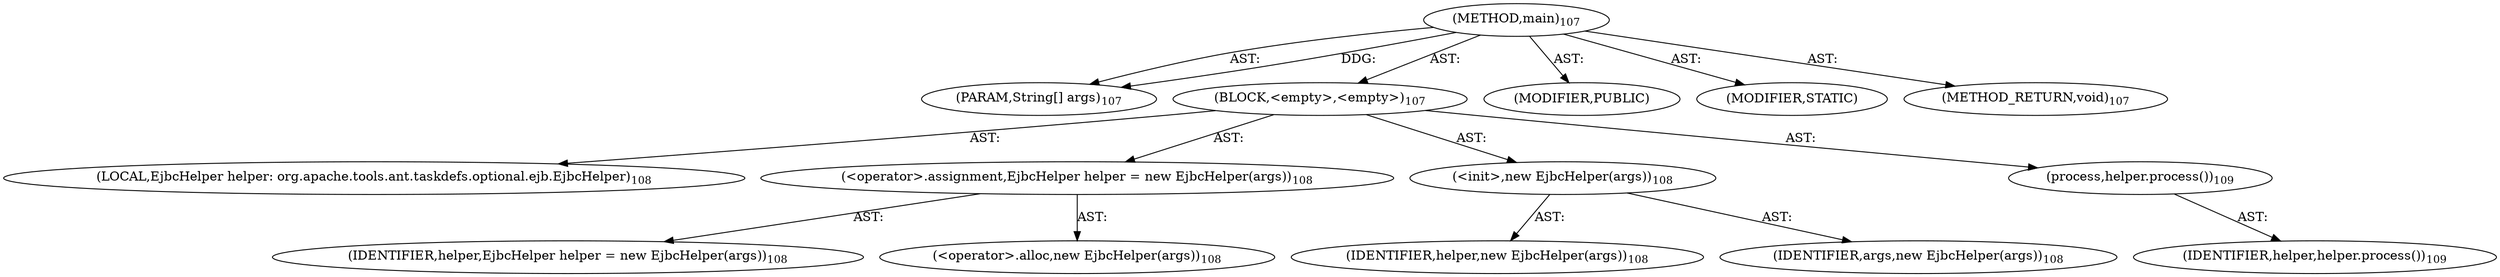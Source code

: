 digraph "main" {  
"111669149696" [label = <(METHOD,main)<SUB>107</SUB>> ]
"115964116994" [label = <(PARAM,String[] args)<SUB>107</SUB>> ]
"25769803776" [label = <(BLOCK,&lt;empty&gt;,&lt;empty&gt;)<SUB>107</SUB>> ]
"94489280512" [label = <(LOCAL,EjbcHelper helper: org.apache.tools.ant.taskdefs.optional.ejb.EjbcHelper)<SUB>108</SUB>> ]
"30064771072" [label = <(&lt;operator&gt;.assignment,EjbcHelper helper = new EjbcHelper(args))<SUB>108</SUB>> ]
"68719476740" [label = <(IDENTIFIER,helper,EjbcHelper helper = new EjbcHelper(args))<SUB>108</SUB>> ]
"30064771073" [label = <(&lt;operator&gt;.alloc,new EjbcHelper(args))<SUB>108</SUB>> ]
"30064771074" [label = <(&lt;init&gt;,new EjbcHelper(args))<SUB>108</SUB>> ]
"68719476741" [label = <(IDENTIFIER,helper,new EjbcHelper(args))<SUB>108</SUB>> ]
"68719476742" [label = <(IDENTIFIER,args,new EjbcHelper(args))<SUB>108</SUB>> ]
"30064771075" [label = <(process,helper.process())<SUB>109</SUB>> ]
"68719476743" [label = <(IDENTIFIER,helper,helper.process())<SUB>109</SUB>> ]
"133143986181" [label = <(MODIFIER,PUBLIC)> ]
"133143986182" [label = <(MODIFIER,STATIC)> ]
"128849018880" [label = <(METHOD_RETURN,void)<SUB>107</SUB>> ]
  "111669149696" -> "115964116994"  [ label = "AST: "] 
  "111669149696" -> "25769803776"  [ label = "AST: "] 
  "111669149696" -> "133143986181"  [ label = "AST: "] 
  "111669149696" -> "133143986182"  [ label = "AST: "] 
  "111669149696" -> "128849018880"  [ label = "AST: "] 
  "25769803776" -> "94489280512"  [ label = "AST: "] 
  "25769803776" -> "30064771072"  [ label = "AST: "] 
  "25769803776" -> "30064771074"  [ label = "AST: "] 
  "25769803776" -> "30064771075"  [ label = "AST: "] 
  "30064771072" -> "68719476740"  [ label = "AST: "] 
  "30064771072" -> "30064771073"  [ label = "AST: "] 
  "30064771074" -> "68719476741"  [ label = "AST: "] 
  "30064771074" -> "68719476742"  [ label = "AST: "] 
  "30064771075" -> "68719476743"  [ label = "AST: "] 
  "111669149696" -> "115964116994"  [ label = "DDG: "] 
}
